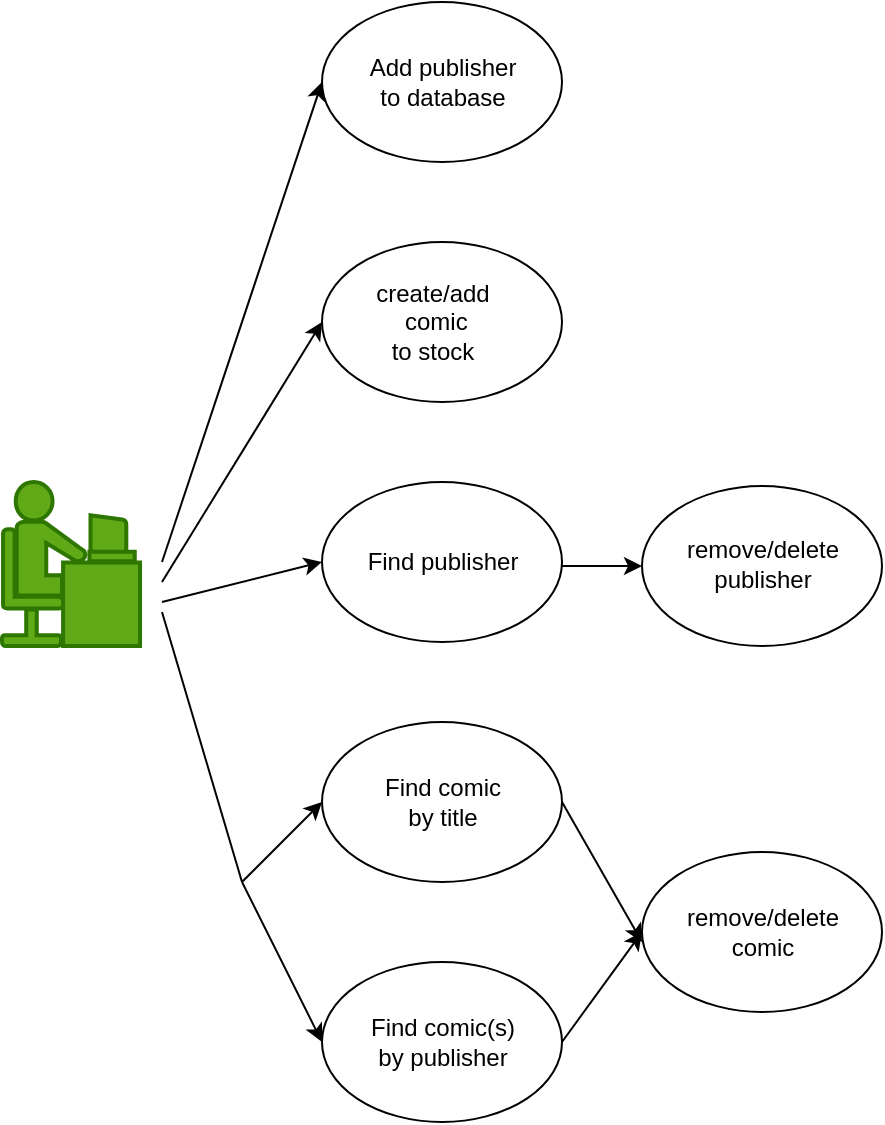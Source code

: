<mxfile version="13.7.9" type="device"><diagram id="BiHq7myeFycOuIkGBTuR" name="Page-1"><mxGraphModel dx="946" dy="725" grid="1" gridSize="10" guides="1" tooltips="1" connect="1" arrows="1" fold="1" page="1" pageScale="1" pageWidth="827" pageHeight="1169" math="0" shadow="0"><root><mxCell id="0"/><mxCell id="1" parent="0"/><mxCell id="DPfAe9o7UY8GqtC6qb7X-1" value="" style="shape=mxgraph.cisco.people.androgenous_person;html=1;pointerEvents=1;dashed=0;fillColor=#60a917;strokeColor=#2D7600;strokeWidth=2;verticalLabelPosition=bottom;verticalAlign=top;align=center;outlineConnect=0;fontColor=#ffffff;" vertex="1" parent="1"><mxGeometry x="40" y="240" width="69" height="82" as="geometry"/></mxCell><mxCell id="DPfAe9o7UY8GqtC6qb7X-2" value="" style="ellipse;whiteSpace=wrap;html=1;" vertex="1" parent="1"><mxGeometry x="200" y="120" width="120" height="80" as="geometry"/></mxCell><mxCell id="DPfAe9o7UY8GqtC6qb7X-4" value="" style="ellipse;whiteSpace=wrap;html=1;" vertex="1" parent="1"><mxGeometry x="200" y="360" width="120" height="80" as="geometry"/></mxCell><mxCell id="DPfAe9o7UY8GqtC6qb7X-5" value="" style="ellipse;whiteSpace=wrap;html=1;" vertex="1" parent="1"><mxGeometry x="200" y="480" width="120" height="80" as="geometry"/></mxCell><mxCell id="DPfAe9o7UY8GqtC6qb7X-6" value="create/add&lt;br&gt;&amp;nbsp;comic &lt;br&gt;to stock" style="text;html=1;align=center;verticalAlign=middle;resizable=0;points=[];autosize=1;" vertex="1" parent="1"><mxGeometry x="220" y="135" width="70" height="50" as="geometry"/></mxCell><mxCell id="DPfAe9o7UY8GqtC6qb7X-8" value="Find comic &lt;br&gt;by title" style="text;html=1;align=center;verticalAlign=middle;resizable=0;points=[];autosize=1;" vertex="1" parent="1"><mxGeometry x="225" y="385" width="70" height="30" as="geometry"/></mxCell><mxCell id="DPfAe9o7UY8GqtC6qb7X-9" value="Find comic(s)&lt;br&gt;by publisher" style="text;html=1;align=center;verticalAlign=middle;resizable=0;points=[];autosize=1;" vertex="1" parent="1"><mxGeometry x="215" y="505" width="90" height="30" as="geometry"/></mxCell><mxCell id="DPfAe9o7UY8GqtC6qb7X-10" value="" style="ellipse;whiteSpace=wrap;html=1;" vertex="1" parent="1"><mxGeometry x="200" width="120" height="80" as="geometry"/></mxCell><mxCell id="DPfAe9o7UY8GqtC6qb7X-11" value="Add publisher &lt;br&gt;to database" style="text;html=1;align=center;verticalAlign=middle;resizable=0;points=[];autosize=1;" vertex="1" parent="1"><mxGeometry x="215" y="25" width="90" height="30" as="geometry"/></mxCell><mxCell id="DPfAe9o7UY8GqtC6qb7X-12" value="" style="ellipse;whiteSpace=wrap;html=1;" vertex="1" parent="1"><mxGeometry x="360" y="425" width="120" height="80" as="geometry"/></mxCell><mxCell id="DPfAe9o7UY8GqtC6qb7X-13" value="remove/delete &lt;br&gt;comic" style="text;html=1;align=center;verticalAlign=middle;resizable=0;points=[];autosize=1;" vertex="1" parent="1"><mxGeometry x="375" y="450" width="90" height="30" as="geometry"/></mxCell><mxCell id="DPfAe9o7UY8GqtC6qb7X-15" value="" style="ellipse;whiteSpace=wrap;html=1;" vertex="1" parent="1"><mxGeometry x="200" y="240" width="120" height="80" as="geometry"/></mxCell><mxCell id="DPfAe9o7UY8GqtC6qb7X-16" value="Find publisher" style="text;html=1;align=center;verticalAlign=middle;resizable=0;points=[];autosize=1;" vertex="1" parent="1"><mxGeometry x="215" y="270" width="90" height="20" as="geometry"/></mxCell><mxCell id="DPfAe9o7UY8GqtC6qb7X-17" value="" style="ellipse;whiteSpace=wrap;html=1;" vertex="1" parent="1"><mxGeometry x="360" y="242" width="120" height="80" as="geometry"/></mxCell><mxCell id="DPfAe9o7UY8GqtC6qb7X-18" value="remove/delete &lt;br&gt;publisher" style="text;html=1;align=center;verticalAlign=middle;resizable=0;points=[];autosize=1;" vertex="1" parent="1"><mxGeometry x="375" y="266" width="90" height="30" as="geometry"/></mxCell><mxCell id="DPfAe9o7UY8GqtC6qb7X-19" value="" style="endArrow=none;html=1;" edge="1" parent="1"><mxGeometry width="50" height="50" relative="1" as="geometry"><mxPoint x="120" y="305" as="sourcePoint"/><mxPoint x="160" y="440" as="targetPoint"/></mxGeometry></mxCell><mxCell id="DPfAe9o7UY8GqtC6qb7X-20" value="" style="endArrow=classic;html=1;entryX=0;entryY=0.5;entryDx=0;entryDy=0;" edge="1" parent="1" target="DPfAe9o7UY8GqtC6qb7X-4"><mxGeometry width="50" height="50" relative="1" as="geometry"><mxPoint x="160" y="440" as="sourcePoint"/><mxPoint x="210" y="390" as="targetPoint"/></mxGeometry></mxCell><mxCell id="DPfAe9o7UY8GqtC6qb7X-21" value="" style="endArrow=classic;html=1;entryX=0;entryY=0.5;entryDx=0;entryDy=0;" edge="1" parent="1" target="DPfAe9o7UY8GqtC6qb7X-5"><mxGeometry width="50" height="50" relative="1" as="geometry"><mxPoint x="160" y="440" as="sourcePoint"/><mxPoint x="210" y="410" as="targetPoint"/></mxGeometry></mxCell><mxCell id="DPfAe9o7UY8GqtC6qb7X-22" value="" style="endArrow=classic;html=1;entryX=0;entryY=0.5;entryDx=0;entryDy=0;" edge="1" parent="1" target="DPfAe9o7UY8GqtC6qb7X-15"><mxGeometry width="50" height="50" relative="1" as="geometry"><mxPoint x="120" y="300" as="sourcePoint"/><mxPoint x="440" y="250" as="targetPoint"/></mxGeometry></mxCell><mxCell id="DPfAe9o7UY8GqtC6qb7X-23" value="" style="endArrow=classic;html=1;entryX=0;entryY=0.5;entryDx=0;entryDy=0;" edge="1" parent="1" target="DPfAe9o7UY8GqtC6qb7X-12"><mxGeometry width="50" height="50" relative="1" as="geometry"><mxPoint x="320" y="520" as="sourcePoint"/><mxPoint x="360" y="480" as="targetPoint"/></mxGeometry></mxCell><mxCell id="DPfAe9o7UY8GqtC6qb7X-24" value="" style="endArrow=classic;html=1;" edge="1" parent="1"><mxGeometry width="50" height="50" relative="1" as="geometry"><mxPoint x="320" y="400" as="sourcePoint"/><mxPoint x="360" y="470" as="targetPoint"/></mxGeometry></mxCell><mxCell id="DPfAe9o7UY8GqtC6qb7X-25" value="" style="endArrow=classic;html=1;entryX=0;entryY=0.5;entryDx=0;entryDy=0;" edge="1" parent="1" target="DPfAe9o7UY8GqtC6qb7X-17"><mxGeometry width="50" height="50" relative="1" as="geometry"><mxPoint x="320" y="282" as="sourcePoint"/><mxPoint x="360" y="242" as="targetPoint"/></mxGeometry></mxCell><mxCell id="DPfAe9o7UY8GqtC6qb7X-26" value="" style="endArrow=classic;html=1;entryX=0;entryY=0.5;entryDx=0;entryDy=0;" edge="1" parent="1" target="DPfAe9o7UY8GqtC6qb7X-2"><mxGeometry width="50" height="50" relative="1" as="geometry"><mxPoint x="120" y="290" as="sourcePoint"/><mxPoint x="160" y="250" as="targetPoint"/></mxGeometry></mxCell><mxCell id="DPfAe9o7UY8GqtC6qb7X-27" value="" style="endArrow=classic;html=1;entryX=0;entryY=0.5;entryDx=0;entryDy=0;" edge="1" parent="1" target="DPfAe9o7UY8GqtC6qb7X-10"><mxGeometry width="50" height="50" relative="1" as="geometry"><mxPoint x="120" y="280" as="sourcePoint"/><mxPoint x="170" y="230" as="targetPoint"/></mxGeometry></mxCell></root></mxGraphModel></diagram></mxfile>